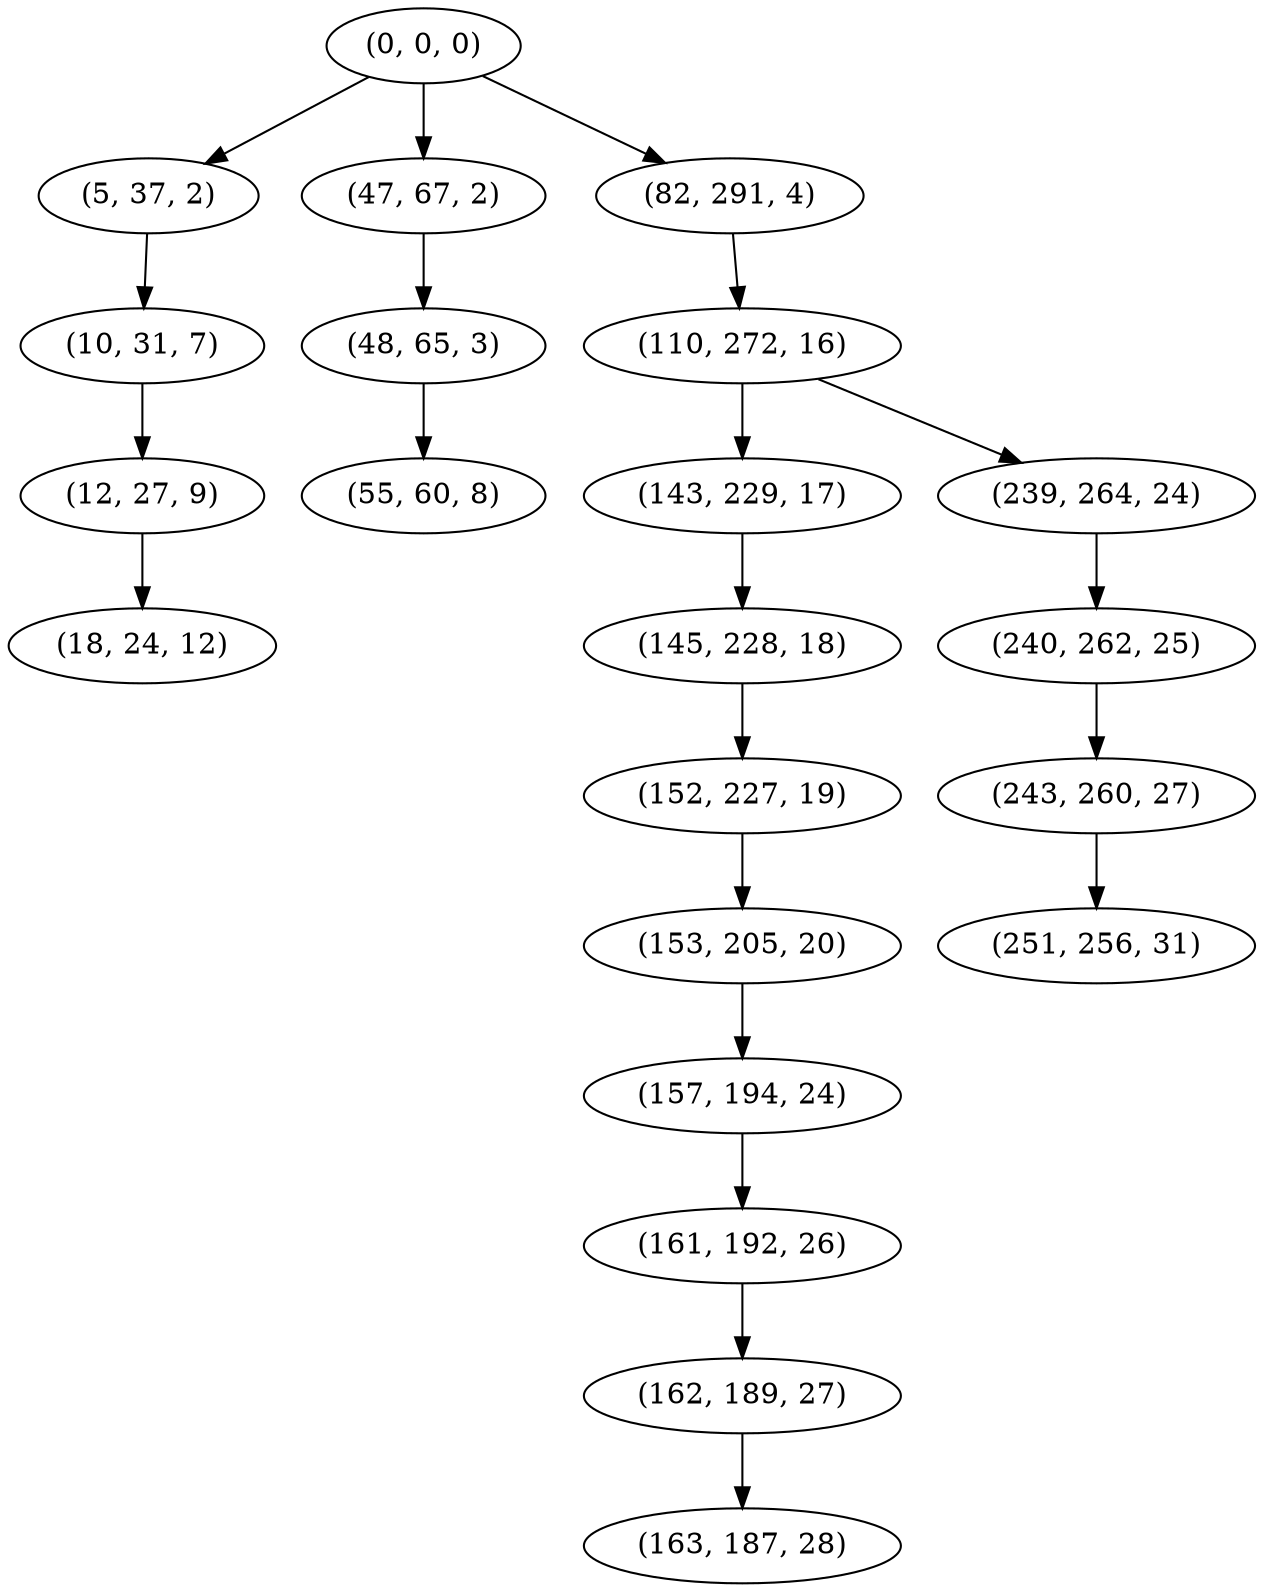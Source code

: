 digraph tree {
    "(0, 0, 0)";
    "(5, 37, 2)";
    "(10, 31, 7)";
    "(12, 27, 9)";
    "(18, 24, 12)";
    "(47, 67, 2)";
    "(48, 65, 3)";
    "(55, 60, 8)";
    "(82, 291, 4)";
    "(110, 272, 16)";
    "(143, 229, 17)";
    "(145, 228, 18)";
    "(152, 227, 19)";
    "(153, 205, 20)";
    "(157, 194, 24)";
    "(161, 192, 26)";
    "(162, 189, 27)";
    "(163, 187, 28)";
    "(239, 264, 24)";
    "(240, 262, 25)";
    "(243, 260, 27)";
    "(251, 256, 31)";
    "(0, 0, 0)" -> "(5, 37, 2)";
    "(0, 0, 0)" -> "(47, 67, 2)";
    "(0, 0, 0)" -> "(82, 291, 4)";
    "(5, 37, 2)" -> "(10, 31, 7)";
    "(10, 31, 7)" -> "(12, 27, 9)";
    "(12, 27, 9)" -> "(18, 24, 12)";
    "(47, 67, 2)" -> "(48, 65, 3)";
    "(48, 65, 3)" -> "(55, 60, 8)";
    "(82, 291, 4)" -> "(110, 272, 16)";
    "(110, 272, 16)" -> "(143, 229, 17)";
    "(110, 272, 16)" -> "(239, 264, 24)";
    "(143, 229, 17)" -> "(145, 228, 18)";
    "(145, 228, 18)" -> "(152, 227, 19)";
    "(152, 227, 19)" -> "(153, 205, 20)";
    "(153, 205, 20)" -> "(157, 194, 24)";
    "(157, 194, 24)" -> "(161, 192, 26)";
    "(161, 192, 26)" -> "(162, 189, 27)";
    "(162, 189, 27)" -> "(163, 187, 28)";
    "(239, 264, 24)" -> "(240, 262, 25)";
    "(240, 262, 25)" -> "(243, 260, 27)";
    "(243, 260, 27)" -> "(251, 256, 31)";
}
